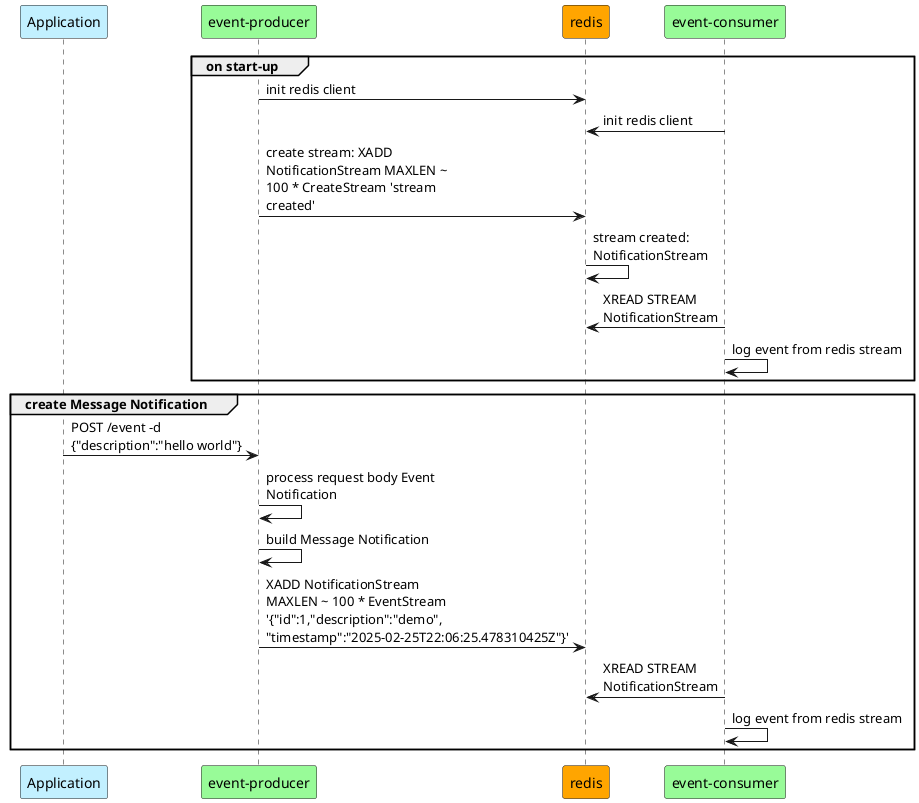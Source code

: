 @startuml
skinparam {
    wrapWidth 200
    maxMessageSize 200
}

participant "Application" as app #application
participant "event-producer" as producer #palegreen
participant "redis" as redis #orange

participant "event-consumer" as consumer #palegreen


group on start-up
    producer -> redis: init redis client
    consumer -> redis: init redis client
    producer -> redis: create stream: XADD NotificationStream MAXLEN ~ 100 * CreateStream 'stream created'
    redis -> redis: stream created: NotificationStream
    redis <- consumer: XREAD STREAM NotificationStream
    consumer -> consumer: log event from redis stream
end group

group create Message Notification
        app -> producer: POST /event -d {"description":"hello world"}
        producer -> producer: process request body Event Notification
        producer -> producer: build Message Notification
        producer -> redis:  XADD NotificationStream MAXLEN ~ 100 * EventStream '{"id":1,"description":"demo", "timestamp":"2025-02-25T22:06:25.478310425Z"}'
        redis <- consumer: XREAD STREAM NotificationStream
        consumer -> consumer: log event from redis stream
end group

@enduml